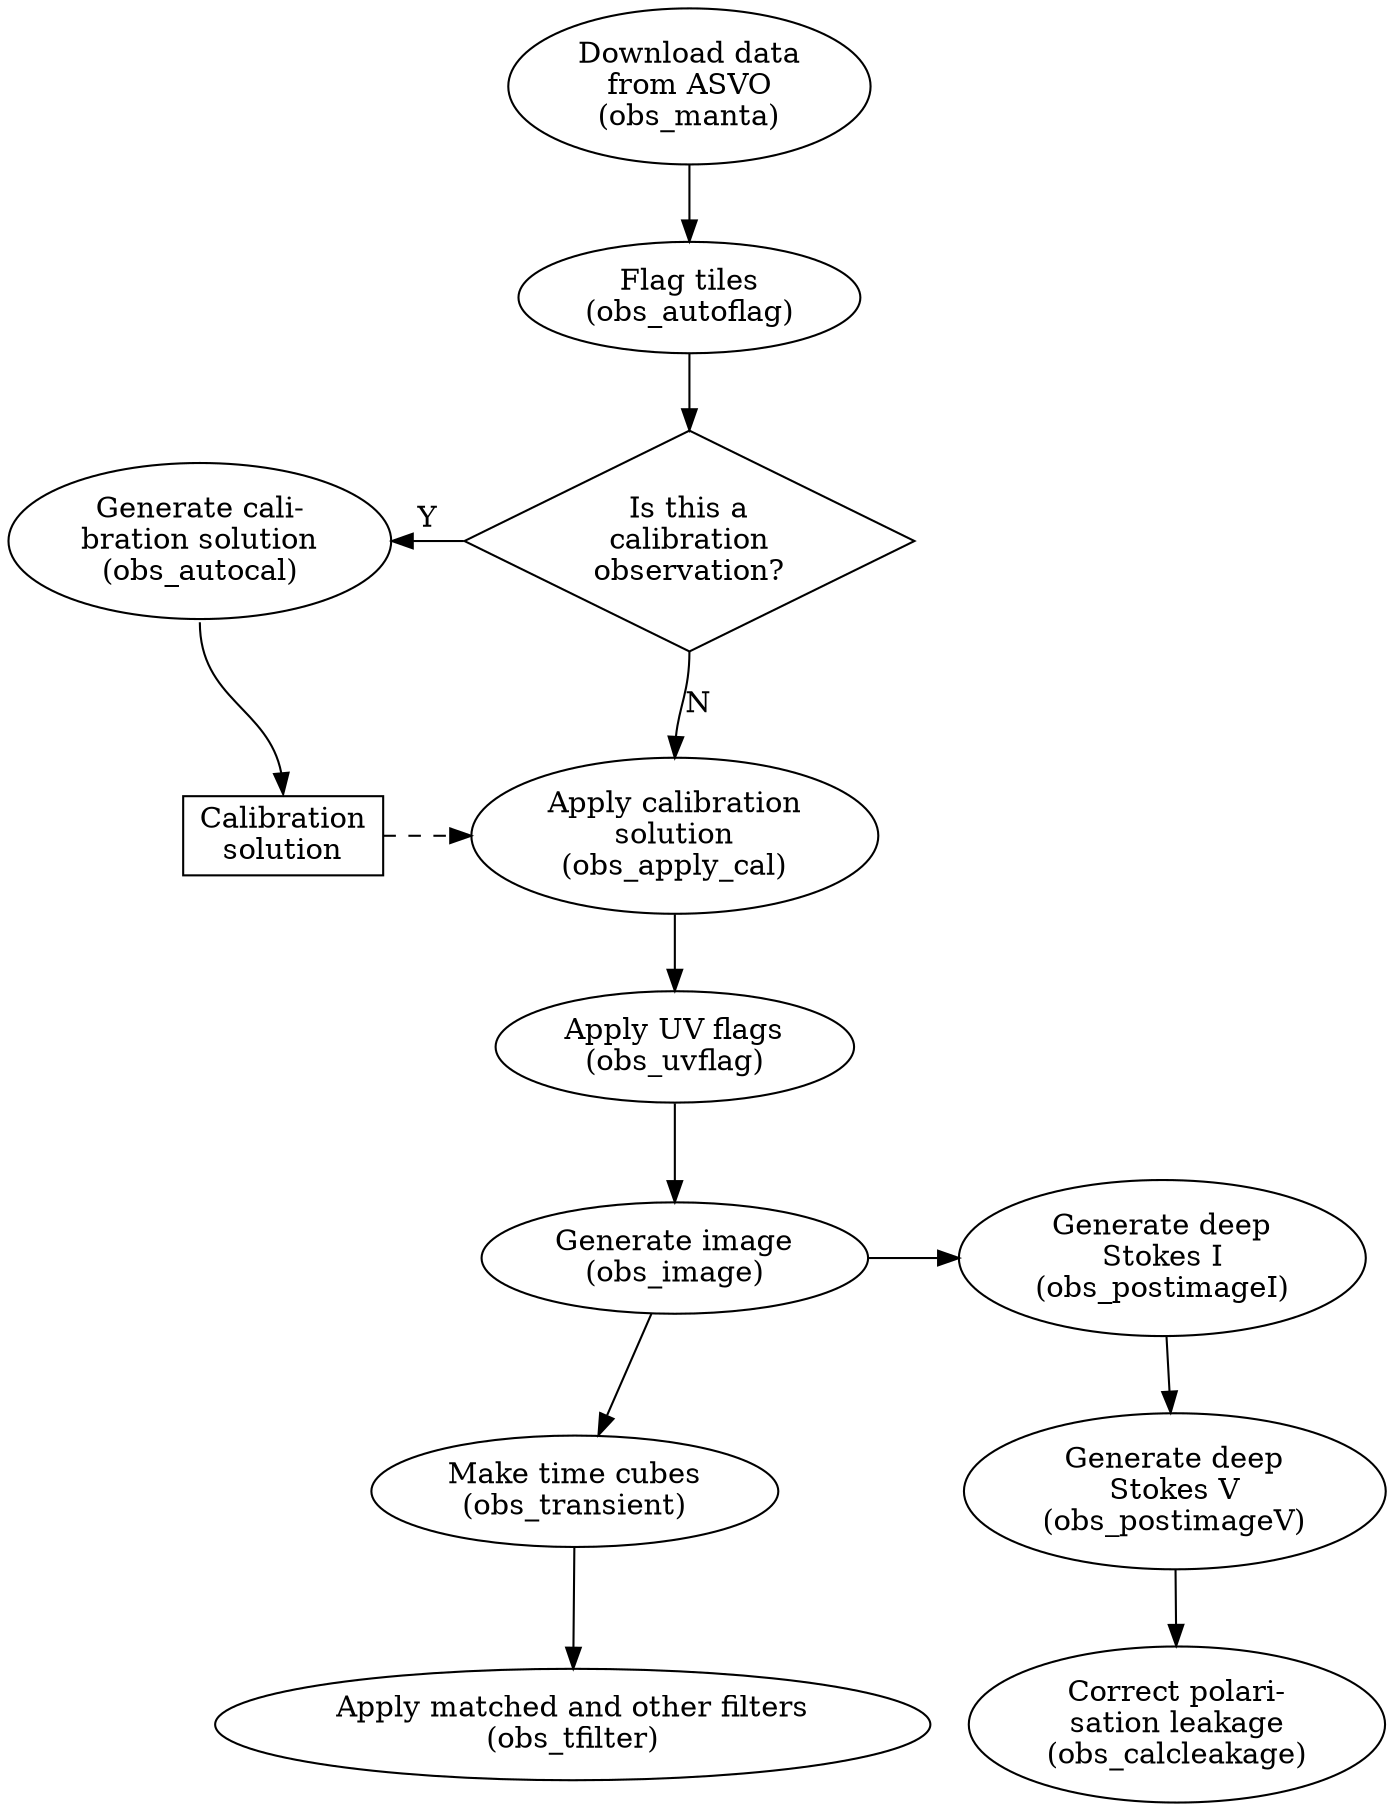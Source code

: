 digraph G {
  is_cal [shape=diamond; label="Is this a\ncalibration\nobservation?"];
  postimageI [label="postimage-I"];
  postimageV [label="postimage-V"];
  calsol [shape=rectangle; label="Calibration\nsolution"];
  manta [label="Download data\nfrom ASVO\n(obs_manta)"];
  autoflag [label="Flag tiles\n(obs_autoflag)"];
  autocal [label="Generate cali-\nbration solution\n(obs_autocal)"];
  apply_cal [label="Apply calibration\nsolution\n(obs_apply_cal)"];
  uvflag [label="Apply UV flags\n(obs_uvflag)"];
  image [label="Generate image\n(obs_image)"];
  postimageI [label="Generate deep\nStokes I\n(obs_postimageI)"];
  postimageV [label="Generate deep\nStokes V\n(obs_postimageV)"];
  calc_leakage [label="Correct polari-\nsation leakage\n(obs_calcleakage)"];
  transient [label="Make time cubes\n(obs_transient)"];
  tfilter [label="Apply matched and other filters\n(obs_tfilter)"];

  manta -> autoflag -> is_cal;
  autocal -> is_cal [dir=back; label="Y"];
  autocal:s -> calsol:n;
  apply_cal -> uvflag -> image -> transient -> tfilter;
  image -> postimageI -> postimageV -> calc_leakage;
  calsol -> apply_cal [style=dashed];
  is_cal:s -> apply_cal:n [label="N"];

  {rank="same"; apply_cal; calsol;}
  {rank="same"; is_cal; autocal;}
  {rank="same"; image; postimageI;}
}
